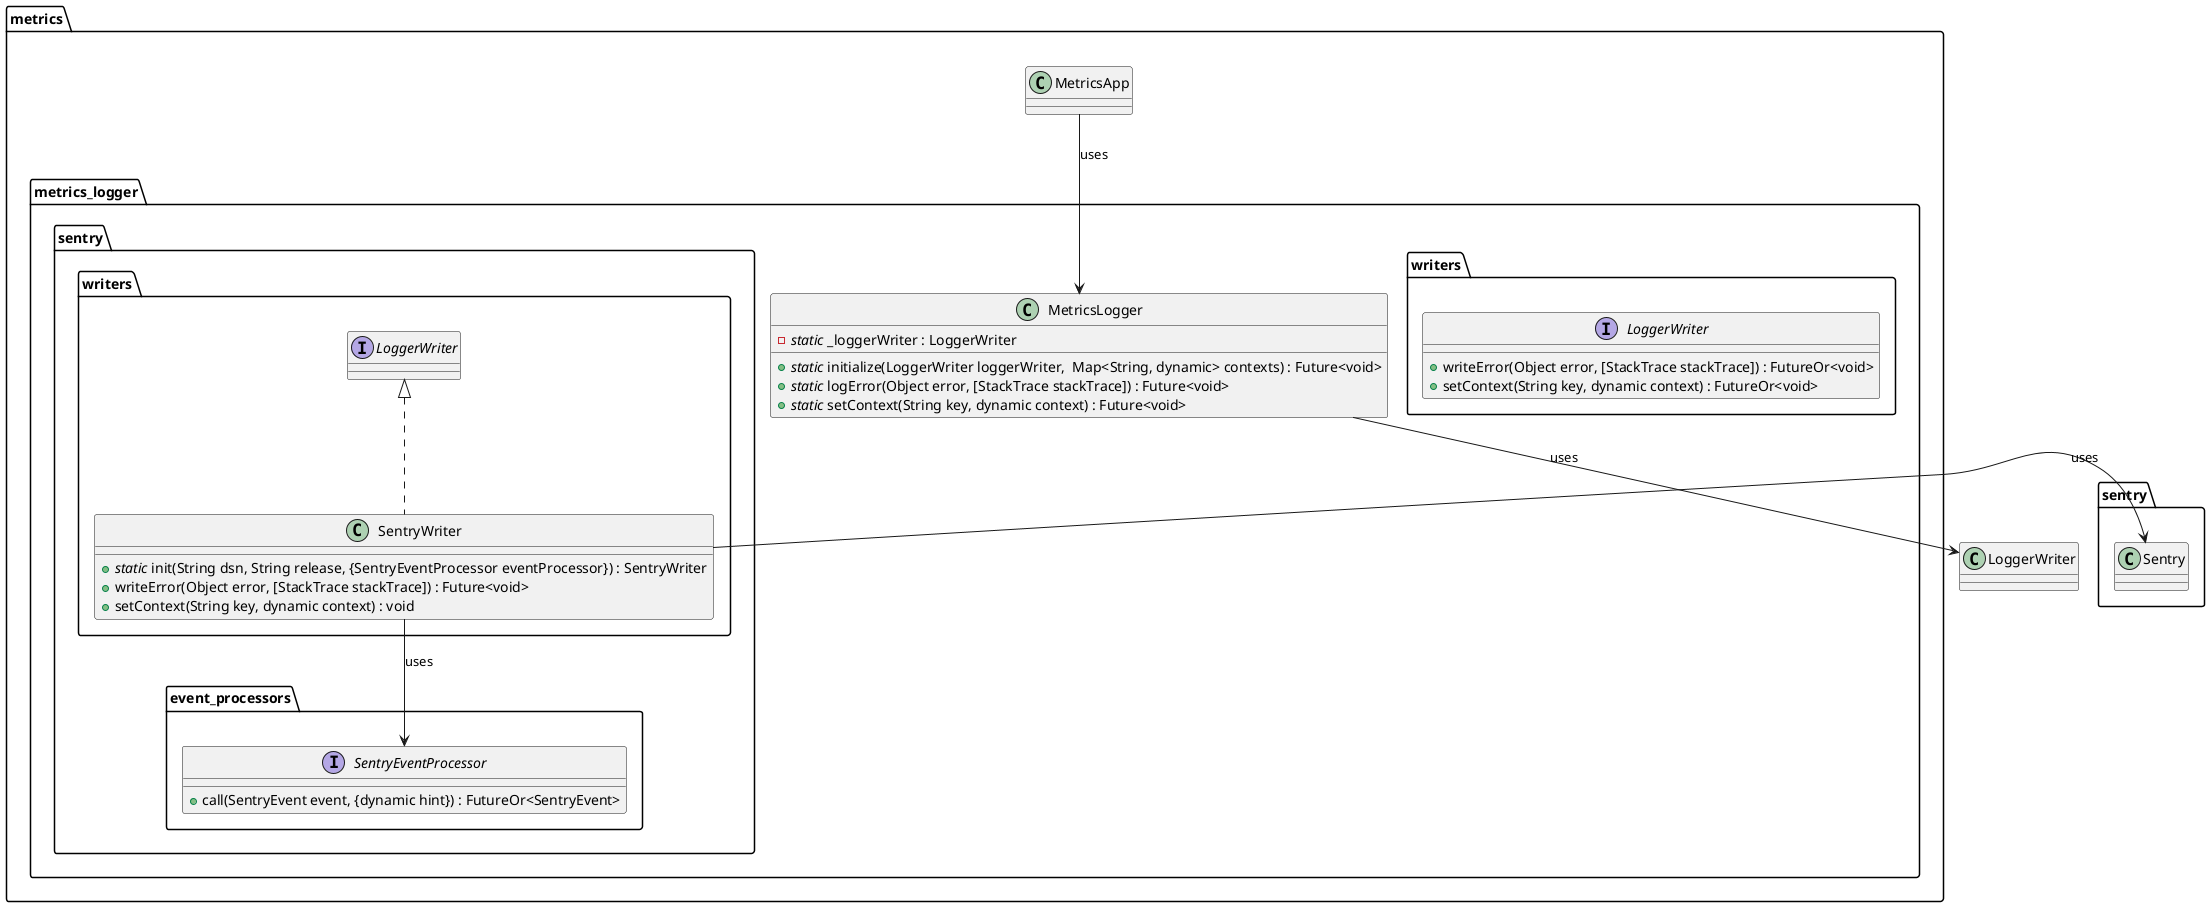 @startuml metrics_logger_class_diagram

package metrics {
  class MetricsApp {}

  package metrics_logger {
    package writers {
      interface LoggerWriter {
        + writeError(Object error, [StackTrace stackTrace]) : FutureOr<void>
        + setContext(String key, dynamic context) : FutureOr<void>
      }
    }

    package sentry as sentry_logger {
      package writers as sentry_writers {
        class SentryWriter implements LoggerWriter {
          + //static// init(String dsn, String release, {SentryEventProcessor eventProcessor}) : SentryWriter
          + writeError(Object error, [StackTrace stackTrace]) : Future<void>
          + setContext(String key, dynamic context) : void
        }
      }

      package event_processors {
        interface SentryEventProcessor {
          + call(SentryEvent event, {dynamic hint}) : FutureOr<SentryEvent>
        }
      }
    }

    class MetricsLogger {
      - //static// _loggerWriter : LoggerWriter
      + //static// initialize(LoggerWriter loggerWriter,  Map<String, dynamic> contexts) : Future<void>
      + //static// logError(Object error, [StackTrace stackTrace]) : Future<void>
      + //static// setContext(String key, dynamic context) : Future<void>
    }
  }
}

package sentry {
  class Sentry {}
}

MetricsApp --> MetricsLogger : uses
MetricsLogger --> LoggerWriter : uses
SentryWriter -right-> Sentry : uses
SentryWriter --> SentryEventProcessor : uses

@enduml
